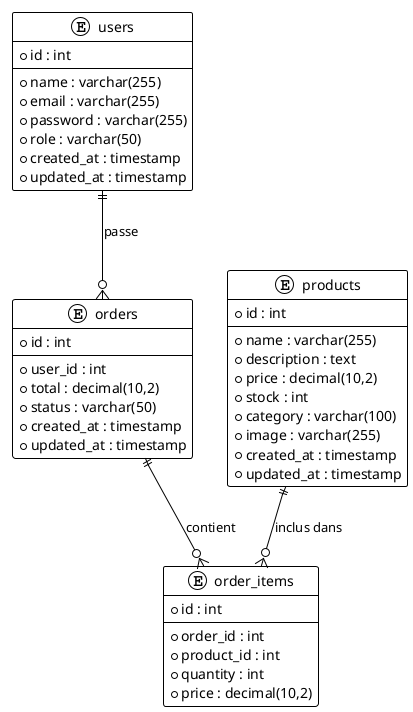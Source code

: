 @startuml Simple Database Schema
!theme plain
skinparam backgroundColor white

entity "users" {
    * id : int
    --
    * name : varchar(255)
    * email : varchar(255)
    * password : varchar(255)
    * role : varchar(50)
    * created_at : timestamp
    * updated_at : timestamp
}

entity "products" {
    * id : int
    --
    * name : varchar(255)
    * description : text
    * price : decimal(10,2)
    * stock : int
    * category : varchar(100)
    * image : varchar(255)
    * created_at : timestamp
    * updated_at : timestamp
}

entity "orders" {
    * id : int
    --
    * user_id : int
    * total : decimal(10,2)
    * status : varchar(50)
    * created_at : timestamp
    * updated_at : timestamp
}

entity "order_items" {
    * id : int
    --
    * order_id : int
    * product_id : int
    * quantity : int
    * price : decimal(10,2)
}

users ||--o{ orders : "passe"
orders ||--o{ order_items : "contient"
products ||--o{ order_items : "inclus dans"

@enduml 